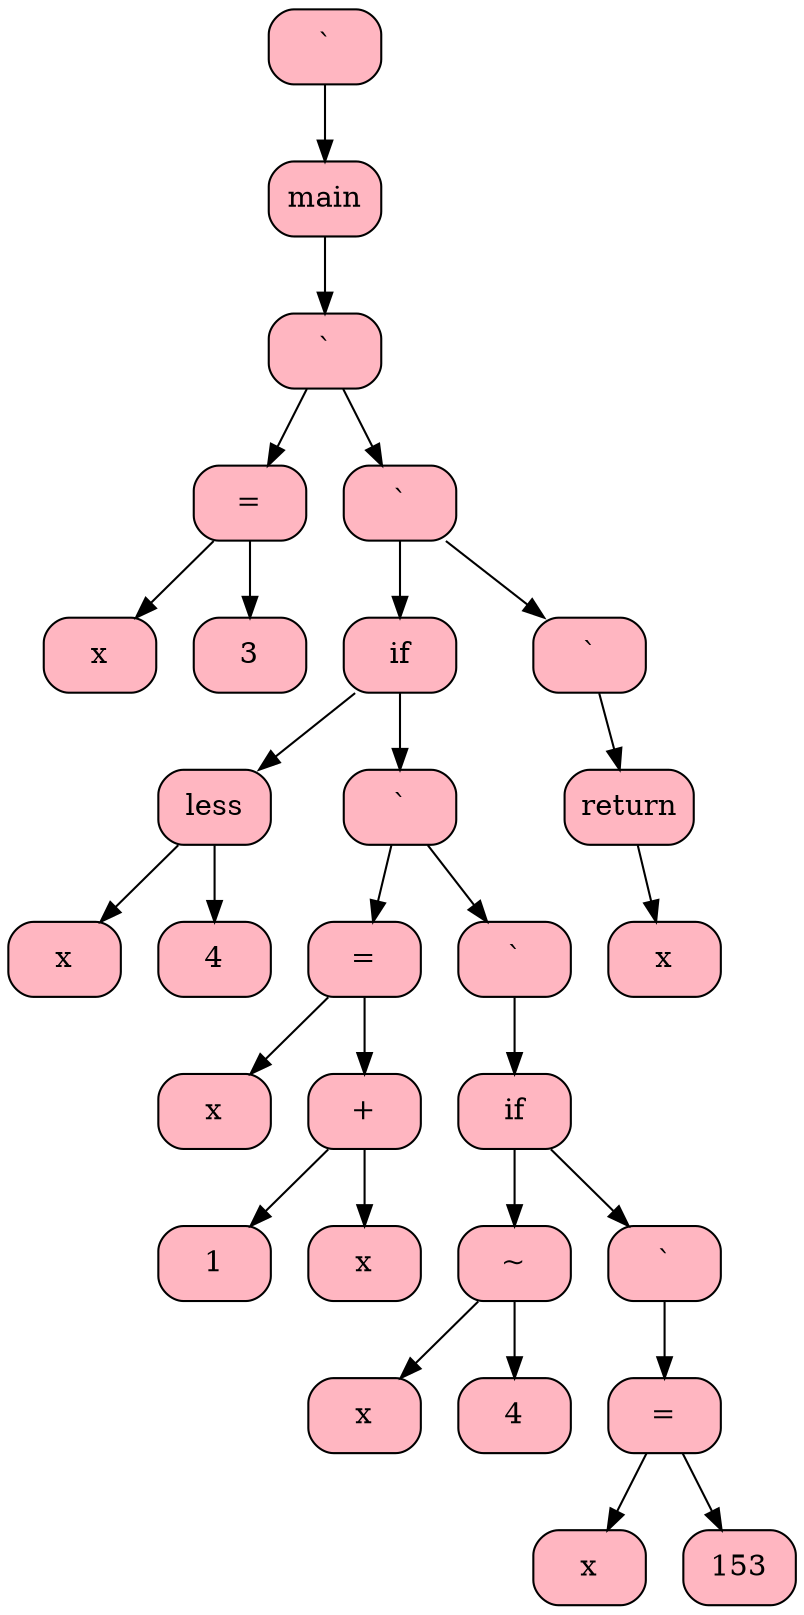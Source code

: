 digraph G { 
node [shape = record];
 "006D8620"  "006D8620" [shape = Mrecord, style = filled, fillcolor = lightpink  label = "` "];
"006D8620" -> "006D1628"  "006D1628" [shape = Mrecord, style = filled, fillcolor = lightpink  label = "main "];

 "006D1628" -> "006D86F8" 
 "006D86F8" [shape = Mrecord, style = filled, fillcolor = lightpink  label = "` "];
"006D86F8" -> "006D1858" 
 "006D86F8" -> "006D8608" 
 "006D1858" [shape = Mrecord, style = filled, fillcolor = lightpink  label = "= "];
"006D1858" -> "006D1718" 
 "006D1858" -> "006D1730" 
 "006D1718" [shape = Mrecord, style = filled, fillcolor = lightpink  label = "x "];
 "006D1730" [shape = Mrecord, style = filled, fillcolor = lightpink  label = "3 "];
 "006D8608" [shape = Mrecord, style = filled, fillcolor = lightpink  label = "` "];
"006D8608" -> "006D8740" 
 "006D8608" -> "006D86E0" 
 "006D8740" [shape = Mrecord, style = filled, fillcolor = lightpink  label = "if "];
"006D8740" -> "006D18A0" 
 "006D8740" -> "006D86B0" 
 "006D18A0" [shape = Mrecord, style = filled, fillcolor = lightpink  label = "less "];
"006D18A0" -> "006D1870" 
 "006D18A0" -> "006D1888" 
 "006D1870" [shape = Mrecord, style = filled, fillcolor = lightpink  label = "x "];
 "006D1888" [shape = Mrecord, style = filled, fillcolor = lightpink  label = "4 "];
 "006D86B0" [shape = Mrecord, style = filled, fillcolor = lightpink  label = "` "];
"006D86B0" -> "006D04C0" 
 "006D86B0" -> "006D87D0" 
 "006D04C0" [shape = Mrecord, style = filled, fillcolor = lightpink  label = "= "];
"006D04C0" -> "006D18B8" 
 "006D04C0" -> "006D1900" 
 "006D18B8" [shape = Mrecord, style = filled, fillcolor = lightpink  label = "x "];
 "006D1900" [shape = Mrecord, style = filled, fillcolor = lightpink  label = "+ "];
"006D1900" -> "006D18D0" 
 "006D1900" -> "006D18E8" 
 "006D18D0" [shape = Mrecord, style = filled, fillcolor = lightpink  label = "1 "];
 "006D18E8" [shape = Mrecord, style = filled, fillcolor = lightpink  label = "x "];
 "006D87D0" [shape = Mrecord, style = filled, fillcolor = lightpink  label = "` "];
"006D87D0" -> "006D87A0"  "006D87A0" [shape = Mrecord, style = filled, fillcolor = lightpink  label = "if "];
"006D87A0" -> "006D0508" 
 "006D87A0" -> "006D8770" 
 "006D0508" [shape = Mrecord, style = filled, fillcolor = lightpink  label = "~ "];
"006D0508" -> "006D04D8" 
 "006D0508" -> "006D04F0" 
 "006D04D8" [shape = Mrecord, style = filled, fillcolor = lightpink  label = "x "];
 "006D04F0" [shape = Mrecord, style = filled, fillcolor = lightpink  label = "4 "];
 "006D8770" [shape = Mrecord, style = filled, fillcolor = lightpink  label = "` "];
"006D8770" -> "006D87B8"  "006D87B8" [shape = Mrecord, style = filled, fillcolor = lightpink  label = "= "];
"006D87B8" -> "006D8668" 
 "006D87B8" -> "006D8728" 
 "006D8668" [shape = Mrecord, style = filled, fillcolor = lightpink  label = "x "];
 "006D8728" [shape = Mrecord, style = filled, fillcolor = lightpink  label = "153 "];
 "006D86E0" [shape = Mrecord, style = filled, fillcolor = lightpink  label = "` "];
"006D86E0" -> "006D8788"  "006D8788" [shape = Mrecord, style = filled, fillcolor = lightpink  label = "return "];
"006D8788" -> "006D8758"  "006D8758" [shape = Mrecord, style = filled, fillcolor = lightpink  label = "x "];
}

